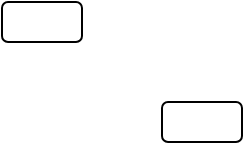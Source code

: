 <mxfile version="21.3.3" type="github" pages="3">
  <diagram name="第 1 页" id="pVZJuv3Ka7XM1kJRa0wD">
    <mxGraphModel dx="455" dy="307" grid="1" gridSize="10" guides="1" tooltips="1" connect="1" arrows="1" fold="1" page="1" pageScale="1" pageWidth="827" pageHeight="1169" math="0" shadow="0">
      <root>
        <mxCell id="0" />
        <mxCell id="1" parent="0" />
        <mxCell id="rMOOmkXwh5YT_kWFGMW9-4" value="" style="rounded=1;whiteSpace=wrap;html=1;" vertex="1" parent="1">
          <mxGeometry x="220" y="170" width="40" height="20" as="geometry" />
        </mxCell>
        <mxCell id="rMOOmkXwh5YT_kWFGMW9-5" value="" style="rounded=1;whiteSpace=wrap;html=1;" vertex="1" parent="1">
          <mxGeometry x="300" y="220" width="40" height="20" as="geometry" />
        </mxCell>
      </root>
    </mxGraphModel>
  </diagram>
  <diagram id="6eR2d5tgkJCduq2Sc162" name="第 2 页">
    <mxGraphModel dx="955" dy="645" grid="1" gridSize="10" guides="1" tooltips="1" connect="1" arrows="1" fold="1" page="1" pageScale="1" pageWidth="827" pageHeight="1169" math="0" shadow="0">
      <root>
        <mxCell id="0" />
        <mxCell id="1" parent="0" />
      </root>
    </mxGraphModel>
  </diagram>
  <diagram id="kaYhOa1MgPfI59nkREpa" name="第 3 页">
    <mxGraphModel dx="955" dy="645" grid="1" gridSize="10" guides="1" tooltips="1" connect="1" arrows="1" fold="1" page="1" pageScale="1" pageWidth="827" pageHeight="1169" math="0" shadow="0">
      <root>
        <mxCell id="0" />
        <mxCell id="1" parent="0" />
      </root>
    </mxGraphModel>
  </diagram>
</mxfile>
